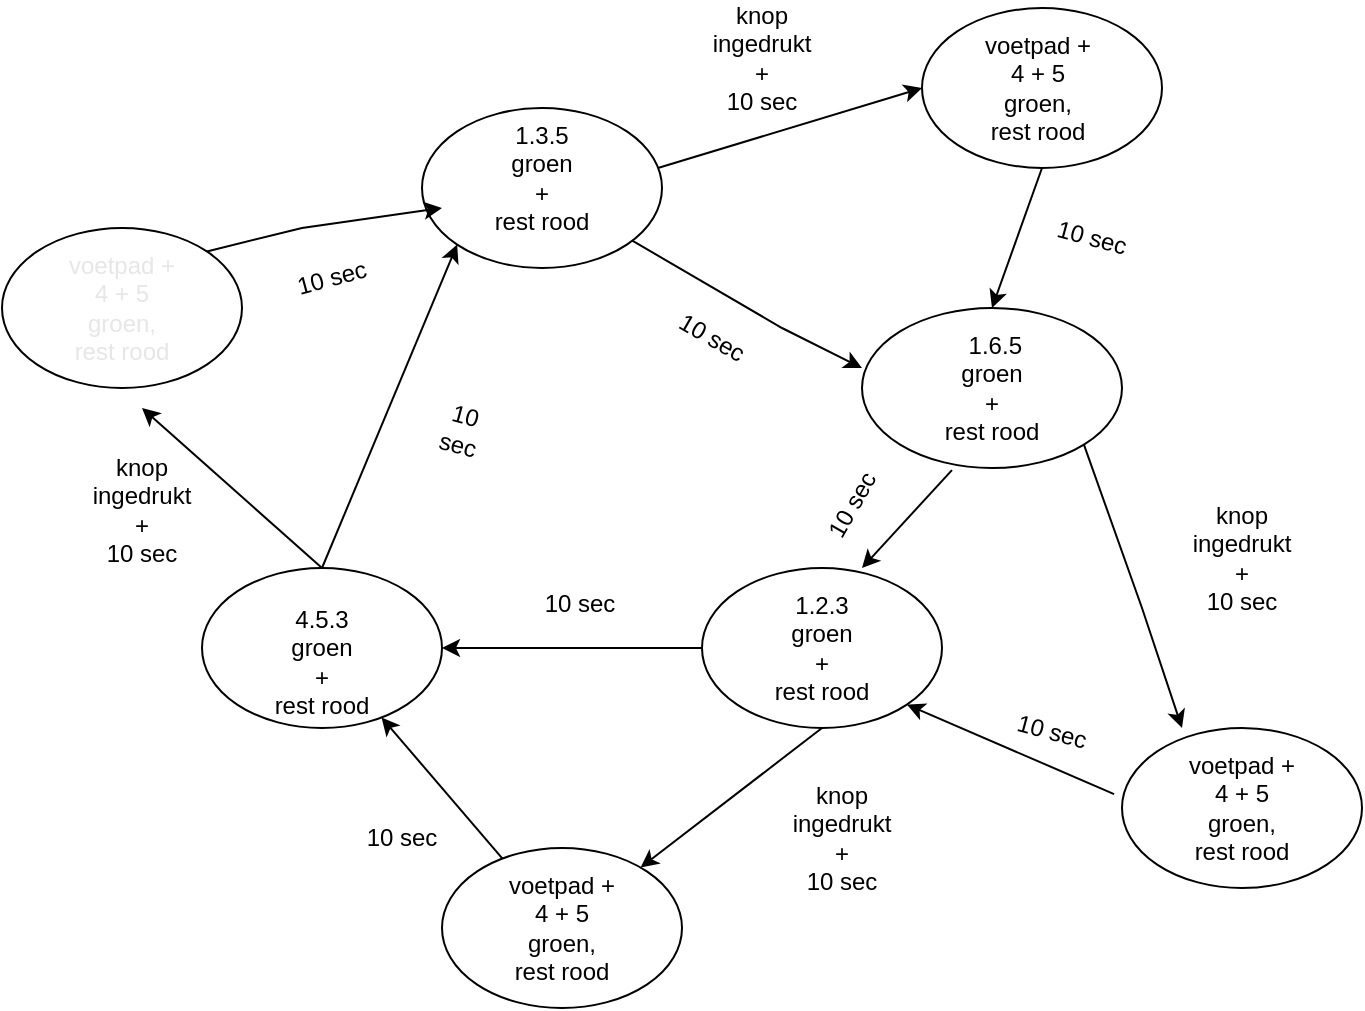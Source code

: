<mxfile version="20.4.1" type="github">
  <diagram id="kttOxG31RimME8Mo8_W9" name="Pagina-1">
    <mxGraphModel dx="706" dy="708" grid="0" gridSize="10" guides="1" tooltips="1" connect="1" arrows="1" fold="1" page="1" pageScale="1" pageWidth="827" pageHeight="1169" math="0" shadow="0">
      <root>
        <mxCell id="0" />
        <mxCell id="1" parent="0" />
        <mxCell id="hrEoVn3MDDSSl_XmKIdN-11" value="" style="ellipse;whiteSpace=wrap;html=1;rounded=0;" vertex="1" parent="1">
          <mxGeometry x="310" y="190" width="120" height="80" as="geometry" />
        </mxCell>
        <mxCell id="hrEoVn3MDDSSl_XmKIdN-12" value="" style="endArrow=classic;html=1;rounded=0;entryX=0;entryY=0.375;entryDx=0;entryDy=0;entryPerimeter=0;" edge="1" parent="1" source="hrEoVn3MDDSSl_XmKIdN-11" target="hrEoVn3MDDSSl_XmKIdN-13">
          <mxGeometry width="50" height="50" relative="1" as="geometry">
            <mxPoint x="440" y="260" as="sourcePoint" />
            <mxPoint x="530" y="330" as="targetPoint" />
            <Array as="points">
              <mxPoint x="490" y="300" />
            </Array>
          </mxGeometry>
        </mxCell>
        <mxCell id="hrEoVn3MDDSSl_XmKIdN-13" value="" style="ellipse;whiteSpace=wrap;html=1;rounded=0;" vertex="1" parent="1">
          <mxGeometry x="530" y="290" width="130" height="80" as="geometry" />
        </mxCell>
        <mxCell id="hrEoVn3MDDSSl_XmKIdN-14" value="" style="endArrow=classic;html=1;rounded=0;exitX=0.346;exitY=1.013;exitDx=0;exitDy=0;exitPerimeter=0;" edge="1" parent="1" source="hrEoVn3MDDSSl_XmKIdN-13">
          <mxGeometry width="50" height="50" relative="1" as="geometry">
            <mxPoint x="570" y="430" as="sourcePoint" />
            <mxPoint x="530" y="420" as="targetPoint" />
          </mxGeometry>
        </mxCell>
        <mxCell id="hrEoVn3MDDSSl_XmKIdN-15" value="" style="ellipse;whiteSpace=wrap;html=1;rounded=0;" vertex="1" parent="1">
          <mxGeometry x="450" y="420" width="120" height="80" as="geometry" />
        </mxCell>
        <mxCell id="hrEoVn3MDDSSl_XmKIdN-16" value="" style="endArrow=classic;html=1;rounded=0;" edge="1" parent="1" source="hrEoVn3MDDSSl_XmKIdN-15">
          <mxGeometry width="50" height="50" relative="1" as="geometry">
            <mxPoint x="390" y="490" as="sourcePoint" />
            <mxPoint x="320" y="460" as="targetPoint" />
          </mxGeometry>
        </mxCell>
        <mxCell id="hrEoVn3MDDSSl_XmKIdN-17" value="" style="ellipse;whiteSpace=wrap;html=1;rounded=0;" vertex="1" parent="1">
          <mxGeometry x="200" y="420" width="120" height="80" as="geometry" />
        </mxCell>
        <mxCell id="hrEoVn3MDDSSl_XmKIdN-18" value="" style="endArrow=classic;html=1;rounded=0;exitX=0.5;exitY=0;exitDx=0;exitDy=0;" edge="1" parent="1" source="hrEoVn3MDDSSl_XmKIdN-17">
          <mxGeometry width="50" height="50" relative="1" as="geometry">
            <mxPoint x="230" y="420" as="sourcePoint" />
            <mxPoint x="170" y="340" as="targetPoint" />
          </mxGeometry>
        </mxCell>
        <mxCell id="hrEoVn3MDDSSl_XmKIdN-19" value="" style="ellipse;whiteSpace=wrap;html=1;rounded=0;fontColor=#999999;" vertex="1" parent="1">
          <mxGeometry x="100" y="250" width="120" height="80" as="geometry" />
        </mxCell>
        <mxCell id="hrEoVn3MDDSSl_XmKIdN-20" value="" style="endArrow=classic;html=1;rounded=0;exitX=1;exitY=0;exitDx=0;exitDy=0;entryX=0.083;entryY=0.625;entryDx=0;entryDy=0;entryPerimeter=0;" edge="1" parent="1" source="hrEoVn3MDDSSl_XmKIdN-19" target="hrEoVn3MDDSSl_XmKIdN-11">
          <mxGeometry width="50" height="50" relative="1" as="geometry">
            <mxPoint x="420" y="370" as="sourcePoint" />
            <mxPoint x="470" y="320" as="targetPoint" />
            <Array as="points">
              <mxPoint x="250" y="250" />
            </Array>
          </mxGeometry>
        </mxCell>
        <mxCell id="hrEoVn3MDDSSl_XmKIdN-21" value="" style="endArrow=classic;html=1;rounded=0;exitX=0.983;exitY=0.375;exitDx=0;exitDy=0;exitPerimeter=0;" edge="1" parent="1" source="hrEoVn3MDDSSl_XmKIdN-11">
          <mxGeometry width="50" height="50" relative="1" as="geometry">
            <mxPoint x="520" y="520" as="sourcePoint" />
            <mxPoint x="560" y="180" as="targetPoint" />
          </mxGeometry>
        </mxCell>
        <mxCell id="hrEoVn3MDDSSl_XmKIdN-22" value="" style="ellipse;whiteSpace=wrap;html=1;rounded=0;" vertex="1" parent="1">
          <mxGeometry x="560" y="140" width="120" height="80" as="geometry" />
        </mxCell>
        <mxCell id="hrEoVn3MDDSSl_XmKIdN-23" value="" style="endArrow=classic;html=1;rounded=0;exitX=0.5;exitY=1;exitDx=0;exitDy=0;entryX=0.5;entryY=0;entryDx=0;entryDy=0;" edge="1" parent="1" source="hrEoVn3MDDSSl_XmKIdN-22" target="hrEoVn3MDDSSl_XmKIdN-13">
          <mxGeometry width="50" height="50" relative="1" as="geometry">
            <mxPoint x="420" y="370" as="sourcePoint" />
            <mxPoint x="470" y="320" as="targetPoint" />
          </mxGeometry>
        </mxCell>
        <mxCell id="hrEoVn3MDDSSl_XmKIdN-24" value="" style="endArrow=classic;html=1;rounded=0;exitX=1;exitY=1;exitDx=0;exitDy=0;" edge="1" parent="1" source="hrEoVn3MDDSSl_XmKIdN-13">
          <mxGeometry width="50" height="50" relative="1" as="geometry">
            <mxPoint x="420" y="370" as="sourcePoint" />
            <mxPoint x="690" y="500" as="targetPoint" />
            <Array as="points">
              <mxPoint x="670" y="440" />
            </Array>
          </mxGeometry>
        </mxCell>
        <mxCell id="hrEoVn3MDDSSl_XmKIdN-25" value="" style="ellipse;whiteSpace=wrap;html=1;rounded=0;" vertex="1" parent="1">
          <mxGeometry x="660" y="500" width="120" height="80" as="geometry" />
        </mxCell>
        <mxCell id="hrEoVn3MDDSSl_XmKIdN-26" value="" style="endArrow=classic;html=1;rounded=0;exitX=-0.033;exitY=0.413;exitDx=0;exitDy=0;exitPerimeter=0;entryX=1;entryY=1;entryDx=0;entryDy=0;" edge="1" parent="1" source="hrEoVn3MDDSSl_XmKIdN-25" target="hrEoVn3MDDSSl_XmKIdN-15">
          <mxGeometry width="50" height="50" relative="1" as="geometry">
            <mxPoint x="420" y="370" as="sourcePoint" />
            <mxPoint x="470" y="320" as="targetPoint" />
          </mxGeometry>
        </mxCell>
        <mxCell id="hrEoVn3MDDSSl_XmKIdN-27" value="" style="ellipse;whiteSpace=wrap;html=1;rounded=0;" vertex="1" parent="1">
          <mxGeometry x="320" y="560" width="120" height="80" as="geometry" />
        </mxCell>
        <mxCell id="hrEoVn3MDDSSl_XmKIdN-28" value="" style="endArrow=classic;html=1;rounded=0;exitX=0.5;exitY=1;exitDx=0;exitDy=0;" edge="1" parent="1" source="hrEoVn3MDDSSl_XmKIdN-15" target="hrEoVn3MDDSSl_XmKIdN-27">
          <mxGeometry width="50" height="50" relative="1" as="geometry">
            <mxPoint x="420" y="370" as="sourcePoint" />
            <mxPoint x="470" y="320" as="targetPoint" />
          </mxGeometry>
        </mxCell>
        <mxCell id="hrEoVn3MDDSSl_XmKIdN-29" value="" style="endArrow=classic;html=1;rounded=0;" edge="1" parent="1" source="hrEoVn3MDDSSl_XmKIdN-27" target="hrEoVn3MDDSSl_XmKIdN-17">
          <mxGeometry width="50" height="50" relative="1" as="geometry">
            <mxPoint x="420" y="370" as="sourcePoint" />
            <mxPoint x="470" y="320" as="targetPoint" />
          </mxGeometry>
        </mxCell>
        <mxCell id="hrEoVn3MDDSSl_XmKIdN-52" value="10 sec" style="text;html=1;strokeColor=none;fillColor=none;align=center;verticalAlign=middle;whiteSpace=wrap;rounded=0;rotation=-15;" vertex="1" parent="1">
          <mxGeometry x="240" y="260" width="50" height="30" as="geometry" />
        </mxCell>
        <mxCell id="hrEoVn3MDDSSl_XmKIdN-53" value="10 sec" style="text;html=1;strokeColor=none;fillColor=none;align=center;verticalAlign=middle;whiteSpace=wrap;rounded=0;rotation=30;" vertex="1" parent="1">
          <mxGeometry x="430" y="290" width="50" height="30" as="geometry" />
        </mxCell>
        <mxCell id="hrEoVn3MDDSSl_XmKIdN-54" value="10 sec" style="text;html=1;strokeColor=none;fillColor=none;align=center;verticalAlign=middle;whiteSpace=wrap;rounded=0;rotation=-60;" vertex="1" parent="1">
          <mxGeometry x="500.45" y="370" width="50" height="35.96" as="geometry" />
        </mxCell>
        <mxCell id="hrEoVn3MDDSSl_XmKIdN-57" value="10 sec" style="text;html=1;strokeColor=none;fillColor=none;align=center;verticalAlign=middle;whiteSpace=wrap;rounded=0;rotation=0;" vertex="1" parent="1">
          <mxGeometry x="364.001" y="420.001" width="50" height="35.96" as="geometry" />
        </mxCell>
        <mxCell id="hrEoVn3MDDSSl_XmKIdN-58" value="10 sec" style="text;html=1;strokeColor=none;fillColor=none;align=center;verticalAlign=middle;whiteSpace=wrap;rounded=0;rotation=15;" vertex="1" parent="1">
          <mxGeometry x="320.29" y="327.8" width="20" height="45.96" as="geometry" />
        </mxCell>
        <mxCell id="hrEoVn3MDDSSl_XmKIdN-59" value="knop ingedrukt&lt;br&gt;+&lt;br&gt;10 sec" style="text;html=1;strokeColor=none;fillColor=none;align=center;verticalAlign=middle;whiteSpace=wrap;rounded=0;" vertex="1" parent="1">
          <mxGeometry x="450" y="150" width="60" height="30" as="geometry" />
        </mxCell>
        <mxCell id="hrEoVn3MDDSSl_XmKIdN-60" value="knop ingedrukt&lt;br&gt;+&lt;br&gt;10 sec" style="text;html=1;strokeColor=none;fillColor=none;align=center;verticalAlign=middle;whiteSpace=wrap;rounded=0;" vertex="1" parent="1">
          <mxGeometry x="690" y="400" width="60" height="30" as="geometry" />
        </mxCell>
        <mxCell id="hrEoVn3MDDSSl_XmKIdN-61" value="knop ingedrukt&lt;br&gt;+&lt;br&gt;10 sec" style="text;html=1;strokeColor=none;fillColor=none;align=center;verticalAlign=middle;whiteSpace=wrap;rounded=0;" vertex="1" parent="1">
          <mxGeometry x="490" y="540" width="60" height="30" as="geometry" />
        </mxCell>
        <mxCell id="hrEoVn3MDDSSl_XmKIdN-63" value="knop ingedrukt&lt;br&gt;+&lt;br&gt;10 sec" style="text;html=1;strokeColor=none;fillColor=none;align=center;verticalAlign=middle;whiteSpace=wrap;rounded=0;" vertex="1" parent="1">
          <mxGeometry x="140" y="375.96" width="60" height="30" as="geometry" />
        </mxCell>
        <mxCell id="hrEoVn3MDDSSl_XmKIdN-65" value="10 sec" style="text;html=1;strokeColor=none;fillColor=none;align=center;verticalAlign=middle;whiteSpace=wrap;rounded=0;rotation=15;" vertex="1" parent="1">
          <mxGeometry x="620.0" y="239.999" width="50" height="30" as="geometry" />
        </mxCell>
        <mxCell id="hrEoVn3MDDSSl_XmKIdN-66" value="10 sec" style="text;html=1;strokeColor=none;fillColor=none;align=center;verticalAlign=middle;whiteSpace=wrap;rounded=0;rotation=15;" vertex="1" parent="1">
          <mxGeometry x="600.0" y="486.999" width="50" height="30" as="geometry" />
        </mxCell>
        <mxCell id="hrEoVn3MDDSSl_XmKIdN-67" value="10 sec" style="text;html=1;strokeColor=none;fillColor=none;align=center;verticalAlign=middle;whiteSpace=wrap;rounded=0;rotation=0;" vertex="1" parent="1">
          <mxGeometry x="275.0" y="539.999" width="50" height="30" as="geometry" />
        </mxCell>
        <mxCell id="hrEoVn3MDDSSl_XmKIdN-74" value="voetpad + 4 + 5 groen,&lt;br&gt;rest rood" style="text;html=1;strokeColor=none;fillColor=none;align=center;verticalAlign=middle;whiteSpace=wrap;rounded=0;" vertex="1" parent="1">
          <mxGeometry x="350" y="585" width="60" height="30" as="geometry" />
        </mxCell>
        <mxCell id="hrEoVn3MDDSSl_XmKIdN-75" value="voetpad + 4 + 5 groen,&lt;br&gt;rest rood" style="text;html=1;strokeColor=none;fillColor=none;align=center;verticalAlign=middle;whiteSpace=wrap;rounded=0;" vertex="1" parent="1">
          <mxGeometry x="690" y="525" width="60" height="30" as="geometry" />
        </mxCell>
        <mxCell id="hrEoVn3MDDSSl_XmKIdN-76" value="voetpad + 4 + 5 groen,&lt;br&gt;rest rood" style="text;html=1;strokeColor=none;fillColor=none;align=center;verticalAlign=middle;whiteSpace=wrap;rounded=0;" vertex="1" parent="1">
          <mxGeometry x="588.03" y="175" width="60" height="10" as="geometry" />
        </mxCell>
        <mxCell id="hrEoVn3MDDSSl_XmKIdN-77" value="voetpad + 4 + 5 groen,&lt;br&gt;rest rood" style="text;html=1;strokeColor=none;fillColor=none;align=center;verticalAlign=middle;whiteSpace=wrap;rounded=0;fontColor=#E6E6E6;" vertex="1" parent="1">
          <mxGeometry x="130" y="275" width="60" height="30" as="geometry" />
        </mxCell>
        <mxCell id="hrEoVn3MDDSSl_XmKIdN-78" value="&amp;nbsp;1.6.5&lt;br&gt;groen&lt;br&gt;+&lt;br&gt;rest rood" style="text;html=1;strokeColor=none;fillColor=none;align=center;verticalAlign=middle;whiteSpace=wrap;rounded=0;" vertex="1" parent="1">
          <mxGeometry x="565" y="315" width="60" height="30" as="geometry" />
        </mxCell>
        <mxCell id="hrEoVn3MDDSSl_XmKIdN-79" value="1.2.3&lt;br&gt;groen&lt;br&gt;+&lt;br&gt;rest rood" style="text;html=1;strokeColor=none;fillColor=none;align=center;verticalAlign=middle;whiteSpace=wrap;rounded=0;" vertex="1" parent="1">
          <mxGeometry x="480" y="430" width="60" height="60" as="geometry" />
        </mxCell>
        <mxCell id="hrEoVn3MDDSSl_XmKIdN-80" value="&lt;br&gt;4.5.3&lt;br&gt;groen&lt;br&gt;+&lt;br&gt;rest rood" style="text;html=1;strokeColor=none;fillColor=none;align=center;verticalAlign=middle;whiteSpace=wrap;rounded=0;" vertex="1" parent="1">
          <mxGeometry x="230" y="445" width="60" height="30" as="geometry" />
        </mxCell>
        <mxCell id="hrEoVn3MDDSSl_XmKIdN-81" value="1.3.5 groen&lt;br&gt;+&lt;br&gt;rest rood" style="text;html=1;strokeColor=none;fillColor=none;align=center;verticalAlign=middle;whiteSpace=wrap;rounded=0;" vertex="1" parent="1">
          <mxGeometry x="340" y="210" width="60" height="30" as="geometry" />
        </mxCell>
        <mxCell id="hrEoVn3MDDSSl_XmKIdN-82" value="" style="endArrow=classic;html=1;entryX=0;entryY=1;entryDx=0;entryDy=0;" edge="1" parent="1" target="hrEoVn3MDDSSl_XmKIdN-11">
          <mxGeometry width="50" height="50" relative="1" as="geometry">
            <mxPoint x="260" y="420" as="sourcePoint" />
            <mxPoint x="310" y="370" as="targetPoint" />
          </mxGeometry>
        </mxCell>
      </root>
    </mxGraphModel>
  </diagram>
</mxfile>
